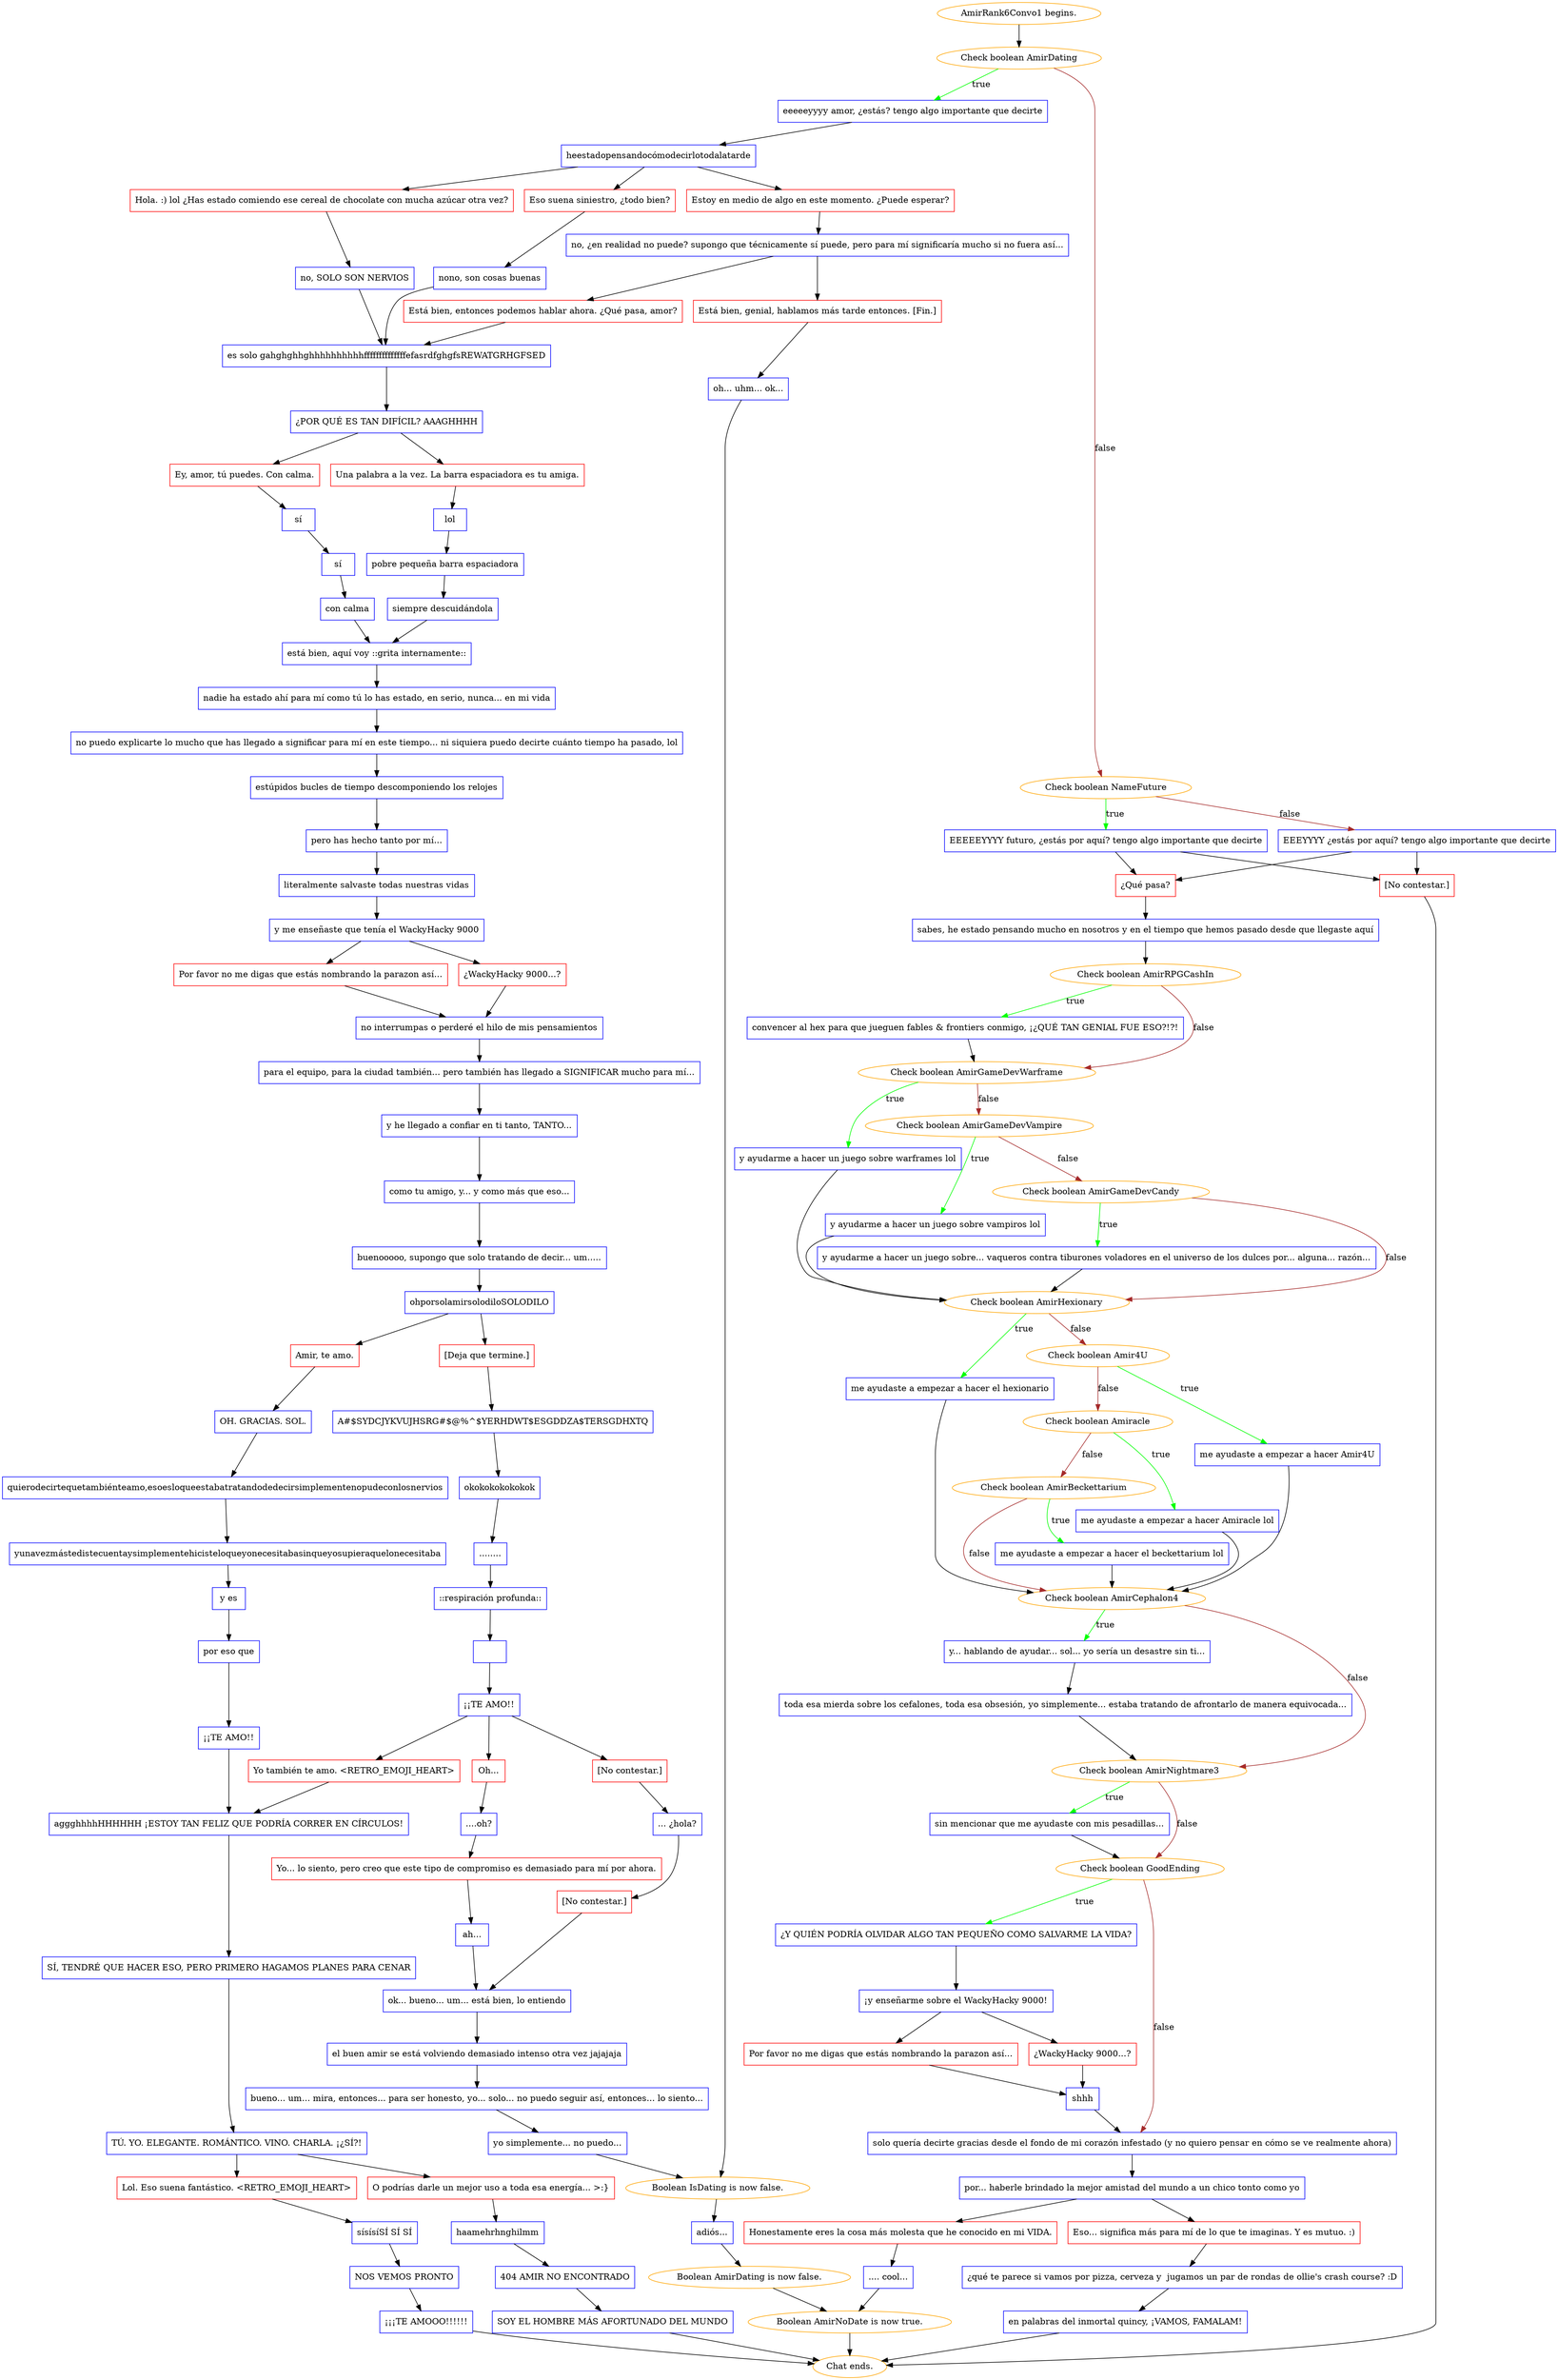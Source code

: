 digraph {
	"AmirRank6Convo1 begins." [color=orange];
		"AmirRank6Convo1 begins." -> j2907676971;
	j2907676971 [label="Check boolean AmirDating",color=orange];
		j2907676971 -> j4278107153 [label=true,color=green];
		j2907676971 -> j84055781 [label=false,color=brown];
	j4278107153 [label="eeeeeyyyy amor, ¿estás? tengo algo importante que decirte",shape=box,color=blue];
		j4278107153 -> j1558956849;
	j84055781 [label="Check boolean NameFuture",color=orange];
		j84055781 -> j1641674667 [label=true,color=green];
		j84055781 -> j801446967 [label=false,color=brown];
	j1558956849 [label="heestadopensandocómodecirlotodalatarde",shape=box,color=blue];
		j1558956849 -> j201798787;
		j1558956849 -> j2748572170;
		j1558956849 -> j3534226681;
	j1641674667 [label="EEEEEYYYY futuro, ¿estás por aquí? tengo algo importante que decirte",shape=box,color=blue];
		j1641674667 -> j65348196;
		j1641674667 -> j2399919378;
	j801446967 [label="EEEYYYY ¿estás por aquí? tengo algo importante que decirte",shape=box,color=blue];
		j801446967 -> j65348196;
		j801446967 -> j2399919378;
	j201798787 [label="Hola. :) lol ¿Has estado comiendo ese cereal de chocolate con mucha azúcar otra vez?",shape=box,color=red];
		j201798787 -> j81249298;
	j2748572170 [label="Eso suena siniestro, ¿todo bien?",shape=box,color=red];
		j2748572170 -> j3265362832;
	j3534226681 [label="Estoy en medio de algo en este momento. ¿Puede esperar?",shape=box,color=red];
		j3534226681 -> j1419029080;
	j65348196 [label="¿Qué pasa?",shape=box,color=red];
		j65348196 -> j3734824097;
	j2399919378 [label="[No contestar.]",shape=box,color=red];
		j2399919378 -> "Chat ends.";
	j81249298 [label="no, SOLO SON NERVIOS",shape=box,color=blue];
		j81249298 -> j2506810271;
	j3265362832 [label="nono, son cosas buenas",shape=box,color=blue];
		j3265362832 -> j2506810271;
	j1419029080 [label="no, ¿en realidad no puede? supongo que técnicamente sí puede, pero para mí significaría mucho si no fuera así...",shape=box,color=blue];
		j1419029080 -> j2662094365;
		j1419029080 -> j1650735907;
	j3734824097 [label="sabes, he estado pensando mucho en nosotros y en el tiempo que hemos pasado desde que llegaste aquí",shape=box,color=blue];
		j3734824097 -> j830141940;
	"Chat ends." [color=orange];
	j2506810271 [label="es solo gahghghhghhhhhhhhhhffffffffffffffefasrdfghgfsREWATGRHGFSED",shape=box,color=blue];
		j2506810271 -> j2880658194;
	j2662094365 [label="Está bien, entonces podemos hablar ahora. ¿Qué pasa, amor?",shape=box,color=red];
		j2662094365 -> j2506810271;
	j1650735907 [label="Está bien, genial, hablamos más tarde entonces. [Fin.]",shape=box,color=red];
		j1650735907 -> j3074622544;
	j830141940 [label="Check boolean AmirRPGCashIn",color=orange];
		j830141940 -> j1374387736 [label=true,color=green];
		j830141940 -> j4216760051 [label=false,color=brown];
	j2880658194 [label="¿POR QUÉ ES TAN DIFÍCIL? AAAGHHHH",shape=box,color=blue];
		j2880658194 -> j2986913690;
		j2880658194 -> j3771499024;
	j3074622544 [label="oh... uhm... ok...",shape=box,color=blue];
		j3074622544 -> j3076027096;
	j1374387736 [label="convencer al hex para que jueguen fables & frontiers conmigo, ¡¿QUÉ TAN GENIAL FUE ESO?!?!",shape=box,color=blue];
		j1374387736 -> j4216760051;
	j4216760051 [label="Check boolean AmirGameDevWarframe",color=orange];
		j4216760051 -> j2402153682 [label=true,color=green];
		j4216760051 -> j4056341191 [label=false,color=brown];
	j2986913690 [label="Ey, amor, tú puedes. Con calma.",shape=box,color=red];
		j2986913690 -> j3868240309;
	j3771499024 [label="Una palabra a la vez. La barra espaciadora es tu amiga.",shape=box,color=red];
		j3771499024 -> j2970906160;
	j3076027096 [label="Boolean IsDating is now false.",color=orange];
		j3076027096 -> j2261388542;
	j2402153682 [label="y ayudarme a hacer un juego sobre warframes lol",shape=box,color=blue];
		j2402153682 -> j2771251363;
	j4056341191 [label="Check boolean AmirGameDevVampire",color=orange];
		j4056341191 -> j1527009441 [label=true,color=green];
		j4056341191 -> j1488436232 [label=false,color=brown];
	j3868240309 [label="sí",shape=box,color=blue];
		j3868240309 -> j1233116760;
	j2970906160 [label="lol",shape=box,color=blue];
		j2970906160 -> j1825747665;
	j2261388542 [label="adiós...",shape=box,color=blue];
		j2261388542 -> j1800899020;
	j2771251363 [label="Check boolean AmirHexionary",color=orange];
		j2771251363 -> j3145762354 [label=true,color=green];
		j2771251363 -> j266995296 [label=false,color=brown];
	j1527009441 [label="y ayudarme a hacer un juego sobre vampiros lol",shape=box,color=blue];
		j1527009441 -> j2771251363;
	j1488436232 [label="Check boolean AmirGameDevCandy",color=orange];
		j1488436232 -> j2588627955 [label=true,color=green];
		j1488436232 -> j2771251363 [label=false,color=brown];
	j1233116760 [label="sí",shape=box,color=blue];
		j1233116760 -> j941464035;
	j1825747665 [label="pobre pequeña barra espaciadora",shape=box,color=blue];
		j1825747665 -> j2930888695;
	j1800899020 [label="Boolean AmirDating is now false.",color=orange];
		j1800899020 -> j2322051913;
	j3145762354 [label="me ayudaste a empezar a hacer el hexionario",shape=box,color=blue];
		j3145762354 -> j2466789876;
	j266995296 [label="Check boolean Amir4U",color=orange];
		j266995296 -> j2757870158 [label=true,color=green];
		j266995296 -> j385826836 [label=false,color=brown];
	j2588627955 [label="y ayudarme a hacer un juego sobre... vaqueros contra tiburones voladores en el universo de los dulces por... alguna... razón...",shape=box,color=blue];
		j2588627955 -> j2771251363;
	j941464035 [label="con calma",shape=box,color=blue];
		j941464035 -> j4107660127;
	j2930888695 [label="siempre descuidándola",shape=box,color=blue];
		j2930888695 -> j4107660127;
	j2322051913 [label="Boolean AmirNoDate is now true.",color=orange];
		j2322051913 -> "Chat ends.";
	j2466789876 [label="Check boolean AmirCephalon4",color=orange];
		j2466789876 -> j219758894 [label=true,color=green];
		j2466789876 -> j2019541194 [label=false,color=brown];
	j2757870158 [label="me ayudaste a empezar a hacer Amir4U",shape=box,color=blue];
		j2757870158 -> j2466789876;
	j385826836 [label="Check boolean Amiracle",color=orange];
		j385826836 -> j1756469704 [label=true,color=green];
		j385826836 -> j4078692804 [label=false,color=brown];
	j4107660127 [label="está bien, aquí voy ::grita internamente::",shape=box,color=blue];
		j4107660127 -> j1117895872;
	j219758894 [label="y... hablando de ayudar... sol... yo sería un desastre sin ti...",shape=box,color=blue];
		j219758894 -> j1983962029;
	j2019541194 [label="Check boolean AmirNightmare3",color=orange];
		j2019541194 -> j164241938 [label=true,color=green];
		j2019541194 -> j1660157392 [label=false,color=brown];
	j1756469704 [label="me ayudaste a empezar a hacer Amiracle lol",shape=box,color=blue];
		j1756469704 -> j2466789876;
	j4078692804 [label="Check boolean AmirBeckettarium",color=orange];
		j4078692804 -> j2681413109 [label=true,color=green];
		j4078692804 -> j2466789876 [label=false,color=brown];
	j1117895872 [label="nadie ha estado ahí para mí como tú lo has estado, en serio, nunca... en mi vida",shape=box,color=blue];
		j1117895872 -> j3557660156;
	j1983962029 [label="toda esa mierda sobre los cefalones, toda esa obsesión, yo simplemente... estaba tratando de afrontarlo de manera equivocada...",shape=box,color=blue];
		j1983962029 -> j2019541194;
	j164241938 [label="sin mencionar que me ayudaste con mis pesadillas...",shape=box,color=blue];
		j164241938 -> j1660157392;
	j1660157392 [label="Check boolean GoodEnding",color=orange];
		j1660157392 -> j947490209 [label=true,color=green];
		j1660157392 -> j3644916520 [label=false,color=brown];
	j2681413109 [label="me ayudaste a empezar a hacer el beckettarium lol",shape=box,color=blue];
		j2681413109 -> j2466789876;
	j3557660156 [label="no puedo explicarte lo mucho que has llegado a significar para mí en este tiempo... ni siquiera puedo decirte cuánto tiempo ha pasado, lol",shape=box,color=blue];
		j3557660156 -> j760252402;
	j947490209 [label="¿Y QUIÉN PODRÍA OLVIDAR ALGO TAN PEQUEÑO COMO SALVARME LA VIDA?",shape=box,color=blue];
		j947490209 -> j3190643242;
	j3644916520 [label="solo quería decirte gracias desde el fondo de mi corazón infestado (y no quiero pensar en cómo se ve realmente ahora)",shape=box,color=blue];
		j3644916520 -> j3730712842;
	j760252402 [label="estúpidos bucles de tiempo descomponiendo los relojes",shape=box,color=blue];
		j760252402 -> j318680802;
	j3190643242 [label="¡y enseñarme sobre el WackyHacky 9000!",shape=box,color=blue];
		j3190643242 -> j3395126375;
		j3190643242 -> j1527836758;
	j3730712842 [label="por... haberle brindado la mejor amistad del mundo a un chico tonto como yo",shape=box,color=blue];
		j3730712842 -> j2966818981;
		j3730712842 -> j3301177489;
	j318680802 [label="pero has hecho tanto por mí...",shape=box,color=blue];
		j318680802 -> j546408062;
	j3395126375 [label="Por favor no me digas que estás nombrando la parazon así...",shape=box,color=red];
		j3395126375 -> j2682930599;
	j1527836758 [label="¿WackyHacky 9000...?",shape=box,color=red];
		j1527836758 -> j2682930599;
	j2966818981 [label="Eso... significa más para mí de lo que te imaginas. Y es mutuo. :)",shape=box,color=red];
		j2966818981 -> j2775678698;
	j3301177489 [label="Honestamente eres la cosa más molesta que he conocido en mi VIDA.",shape=box,color=red];
		j3301177489 -> j56674697;
	j546408062 [label="literalmente salvaste todas nuestras vidas",shape=box,color=blue];
		j546408062 -> j182353240;
	j2682930599 [label="shhh",shape=box,color=blue];
		j2682930599 -> j3644916520;
	j2775678698 [label="¿qué te parece si vamos por pizza, cerveza y  jugamos un par de rondas de ollie's crash course? :D",shape=box,color=blue];
		j2775678698 -> j1449151759;
	j56674697 [label=".... cool...",shape=box,color=blue];
		j56674697 -> j2322051913;
	j182353240 [label="y me enseñaste que tenía el WackyHacky 9000",shape=box,color=blue];
		j182353240 -> j3266102892;
		j182353240 -> j1284882749;
	j1449151759 [label="en palabras del inmortal quincy, ¡VAMOS, FAMALAM!",shape=box,color=blue];
		j1449151759 -> "Chat ends.";
	j3266102892 [label="Por favor no me digas que estás nombrando la parazon así...",shape=box,color=red];
		j3266102892 -> j1094756660;
	j1284882749 [label="¿WackyHacky 9000...?",shape=box,color=red];
		j1284882749 -> j1094756660;
	j1094756660 [label="no interrumpas o perderé el hilo de mis pensamientos",shape=box,color=blue];
		j1094756660 -> j1124695663;
	j1124695663 [label="para el equipo, para la ciudad también... pero también has llegado a SIGNIFICAR mucho para mí...",shape=box,color=blue];
		j1124695663 -> j727285986;
	j727285986 [label="y he llegado a confiar en ti tanto, TANTO...",shape=box,color=blue];
		j727285986 -> j2672671676;
	j2672671676 [label="como tu amigo, y... y como más que eso...",shape=box,color=blue];
		j2672671676 -> j1968022857;
	j1968022857 [label="buenooooo, supongo que solo tratando de decir... um.....",shape=box,color=blue];
		j1968022857 -> j3256876204;
	j3256876204 [label="ohporsolamirsolodiloSOLODILO",shape=box,color=blue];
		j3256876204 -> j1152424767;
		j3256876204 -> j2986201037;
	j1152424767 [label="Amir, te amo.",shape=box,color=red];
		j1152424767 -> j1231811303;
	j2986201037 [label="[Deja que termine.]",shape=box,color=red];
		j2986201037 -> j3759196748;
	j1231811303 [label="OH. GRACIAS. SOL.",shape=box,color=blue];
		j1231811303 -> j2414299601;
	j3759196748 [label="A#$SYDCJYKVUJHSRG#$@%^$YERHDWT$ESGDDZA$TERSGDHXTQ",shape=box,color=blue];
		j3759196748 -> j1523341918;
	j2414299601 [label="quierodecirtequetambiénteamo,esoesloqueestabatratandodedecirsimplementenopudeconlosnervios",shape=box,color=blue];
		j2414299601 -> j2323683920;
	j1523341918 [label="okokokokokokok",shape=box,color=blue];
		j1523341918 -> j1358163712;
	j2323683920 [label="yunavezmástedistecuentaysimplementehicisteloqueyonecesitabasinqueyosupieraquelonecesitaba",shape=box,color=blue];
		j2323683920 -> j1685174971;
	j1358163712 [label="........",shape=box,color=blue];
		j1358163712 -> j429552917;
	j1685174971 [label="y es",shape=box,color=blue];
		j1685174971 -> j3053529391;
	j429552917 [label="::respiración profunda::",shape=box,color=blue];
		j429552917 -> j2836513955;
	j3053529391 [label="por eso que",shape=box,color=blue];
		j3053529391 -> j989787043;
	j2836513955 [label=" ",shape=box,color=blue];
		j2836513955 -> j1218672549;
	j989787043 [label="¡¡TE AMO!!",shape=box,color=blue];
		j989787043 -> j3867470492;
	j1218672549 [label="¡¡TE AMO!!",shape=box,color=blue];
		j1218672549 -> j1700565240;
		j1218672549 -> j2245519043;
		j1218672549 -> j3914985227;
	j3867470492 [label="aggghhhhHHHHHH ¡ESTOY TAN FELIZ QUE PODRÍA CORRER EN CÍRCULOS!",shape=box,color=blue];
		j3867470492 -> j3816695089;
	j1700565240 [label="Yo también te amo. <RETRO_EMOJI_HEART>",shape=box,color=red];
		j1700565240 -> j3867470492;
	j2245519043 [label="Oh...",shape=box,color=red];
		j2245519043 -> j391125312;
	j3914985227 [label="[No contestar.]",shape=box,color=red];
		j3914985227 -> j3722411513;
	j3816695089 [label="SÍ, TENDRÉ QUE HACER ESO, PERO PRIMERO HAGAMOS PLANES PARA CENAR",shape=box,color=blue];
		j3816695089 -> j1698477817;
	j391125312 [label="....oh?",shape=box,color=blue];
		j391125312 -> j4158877799;
	j3722411513 [label="... ¿hola?",shape=box,color=blue];
		j3722411513 -> j2648666998;
	j1698477817 [label="TÚ. YO. ELEGANTE. ROMÁNTICO. VINO. CHARLA. ¡¿SÍ?!",shape=box,color=blue];
		j1698477817 -> j4065439192;
		j1698477817 -> j2051877644;
	j4158877799 [label="Yo... lo siento, pero creo que este tipo de compromiso es demasiado para mí por ahora.",shape=box,color=red];
		j4158877799 -> j3220534020;
	j2648666998 [label="[No contestar.]",shape=box,color=red];
		j2648666998 -> j1529884335;
	j4065439192 [label="Lol. Eso suena fantástico. <RETRO_EMOJI_HEART>",shape=box,color=red];
		j4065439192 -> j2941466338;
	j2051877644 [label="O podrías darle un mejor uso a toda esa energía... >:}",shape=box,color=red];
		j2051877644 -> j2160277458;
	j3220534020 [label="ah...",shape=box,color=blue];
		j3220534020 -> j1529884335;
	j1529884335 [label="ok... bueno... um... está bien, lo entiendo",shape=box,color=blue];
		j1529884335 -> j1804051879;
	j2941466338 [label="sísísíSÍ SÍ SÍ",shape=box,color=blue];
		j2941466338 -> j1854024812;
	j2160277458 [label="haamehrhnghilmm",shape=box,color=blue];
		j2160277458 -> j3026633665;
	j1804051879 [label="el buen amir se está volviendo demasiado intenso otra vez jajajaja",shape=box,color=blue];
		j1804051879 -> j2123769092;
	j1854024812 [label="NOS VEMOS PRONTO",shape=box,color=blue];
		j1854024812 -> j3000125602;
	j3026633665 [label="404 AMIR NO ENCONTRADO",shape=box,color=blue];
		j3026633665 -> j860429565;
	j2123769092 [label="bueno... um... mira, entonces... para ser honesto, yo... solo... no puedo seguir así, entonces... lo siento...",shape=box,color=blue];
		j2123769092 -> j2535287400;
	j3000125602 [label="¡¡¡TE AMOOO!!!!!!",shape=box,color=blue];
		j3000125602 -> "Chat ends.";
	j860429565 [label="SOY EL HOMBRE MÁS AFORTUNADO DEL MUNDO",shape=box,color=blue];
		j860429565 -> "Chat ends.";
	j2535287400 [label="yo simplemente... no puedo...",shape=box,color=blue];
		j2535287400 -> j3076027096;
}